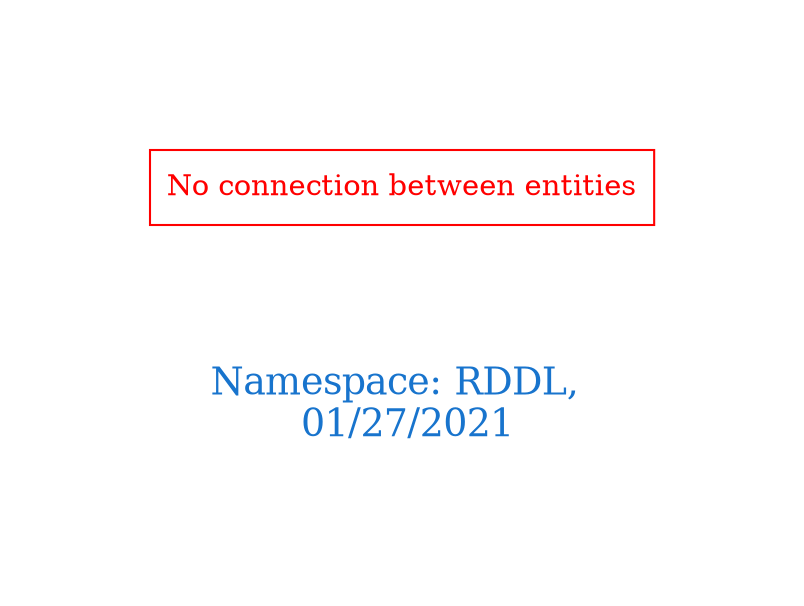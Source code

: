 digraph OGIT_ontology {
 graph [ rankdir= LR,pad=1 
fontsize = 18,
fontcolor= dodgerblue3,label = "\n\n\nNamespace: RDDL, \n 01/27/2021"];
node[shape=polygon];
edge [  color="gray81"];

"No connection between entities" [fontcolor = "red",color="red", shape="polygon"]
}
